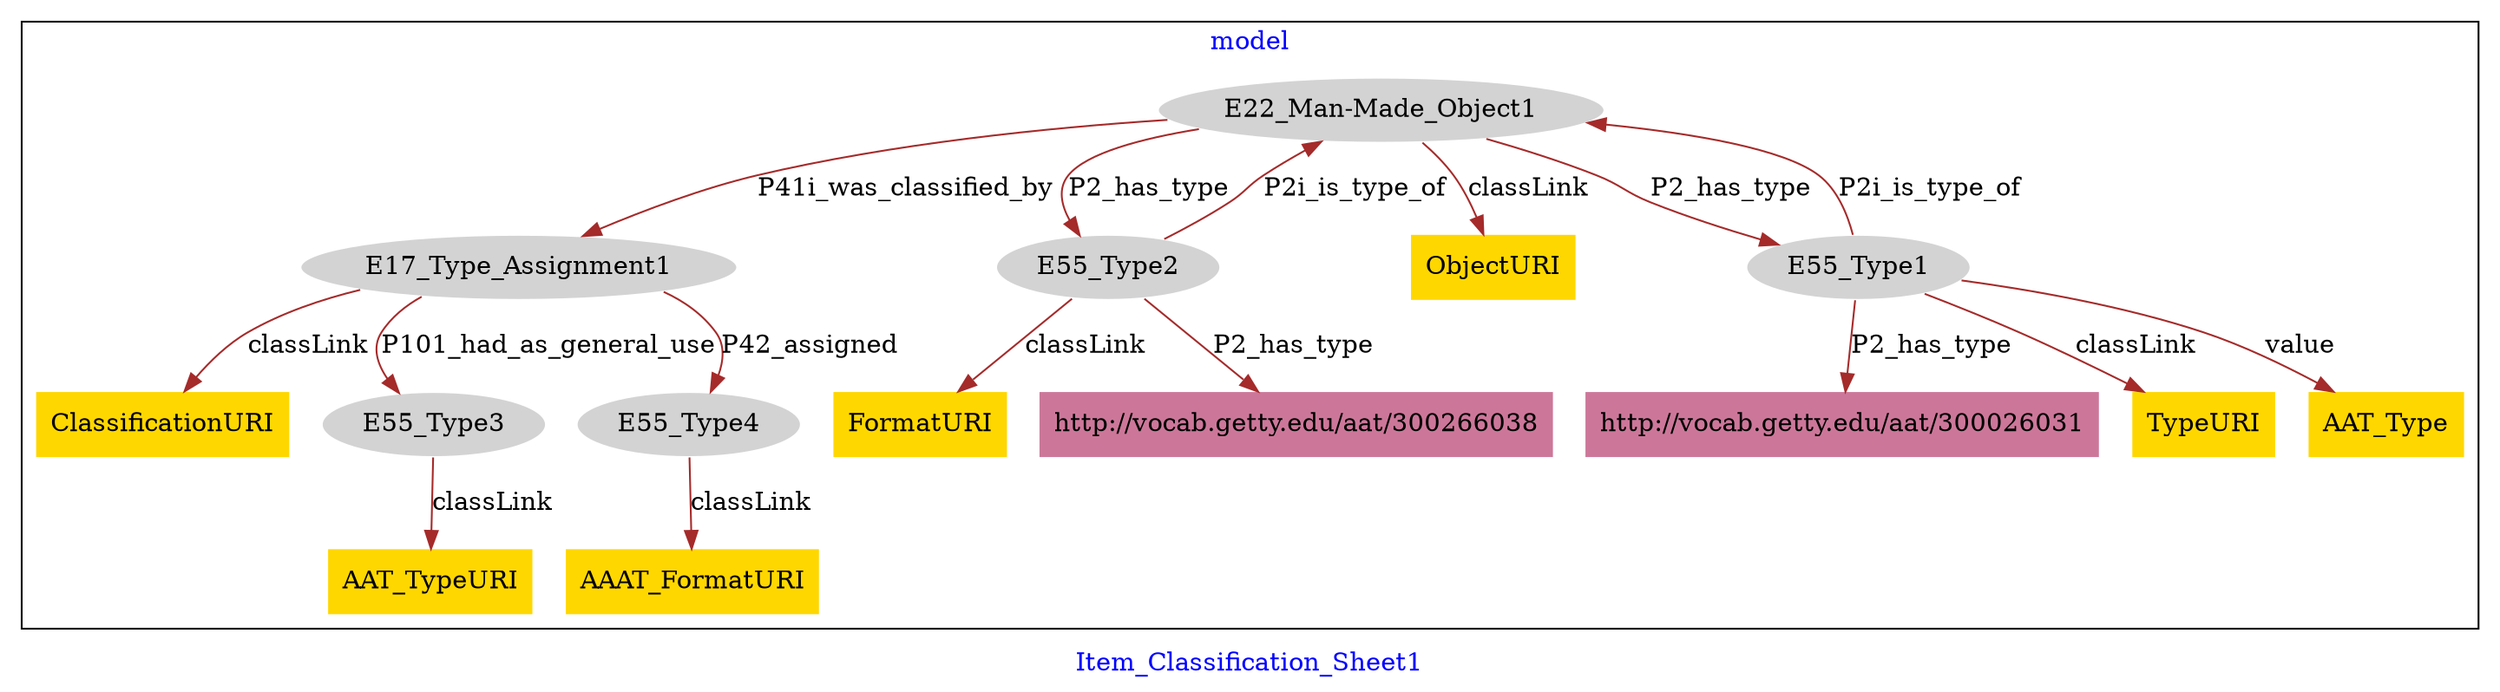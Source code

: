 digraph n0 {
fontcolor="blue"
remincross="true"
label="Item_Classification_Sheet1"
subgraph cluster {
label="model"
n2[style="filled",color="white",fillcolor="lightgray",label="E17_Type_Assignment1"];
n3[style="filled",color="white",fillcolor="lightgray",label="E55_Type3"];
n4[style="filled",color="white",fillcolor="lightgray",label="E55_Type4"];
n5[style="filled",color="white",fillcolor="lightgray",label="E22_Man-Made_Object1"];
n6[style="filled",color="white",fillcolor="lightgray",label="E55_Type2"];
n7[style="filled",color="white",fillcolor="lightgray",label="E55_Type1"];
n8[shape="plaintext",style="filled",fillcolor="gold",label="ObjectURI"];
n9[shape="plaintext",style="filled",fillcolor="gold",label="AAAT_FormatURI"];
n10[shape="plaintext",style="filled",fillcolor="gold",label="TypeURI"];
n11[shape="plaintext",style="filled",fillcolor="gold",label="AAT_TypeURI"];
n12[shape="plaintext",style="filled",fillcolor="gold",label="ClassificationURI"];
n13[shape="plaintext",style="filled",fillcolor="gold",label="AAT_Type"];
n14[shape="plaintext",style="filled",fillcolor="gold",label="FormatURI"];
n15[shape="plaintext",style="filled",fillcolor="#CC7799",label="http://vocab.getty.edu/aat/300026031"];
n16[shape="plaintext",style="filled",fillcolor="#CC7799",label="http://vocab.getty.edu/aat/300266038"];
}
n2 -> n3[color="brown",fontcolor="black",label="P101_had_as_general_use"]
n2 -> n4[color="brown",fontcolor="black",label="P42_assigned"]
n5 -> n2[color="brown",fontcolor="black",label="P41i_was_classified_by"]
n5 -> n6[color="brown",fontcolor="black",label="P2_has_type"]
n7 -> n5[color="brown",fontcolor="black",label="P2i_is_type_of"]
n5 -> n8[color="brown",fontcolor="black",label="classLink"]
n4 -> n9[color="brown",fontcolor="black",label="classLink"]
n7 -> n10[color="brown",fontcolor="black",label="classLink"]
n3 -> n11[color="brown",fontcolor="black",label="classLink"]
n2 -> n12[color="brown",fontcolor="black",label="classLink"]
n7 -> n13[color="brown",fontcolor="black",label="value"]
n6 -> n14[color="brown",fontcolor="black",label="classLink"]
n5 -> n7[color="brown",fontcolor="black",label="P2_has_type"]
n6 -> n5[color="brown",fontcolor="black",label="P2i_is_type_of"]
n7 -> n15[color="brown",fontcolor="black",label="P2_has_type"]
n6 -> n16[color="brown",fontcolor="black",label="P2_has_type"]
}

